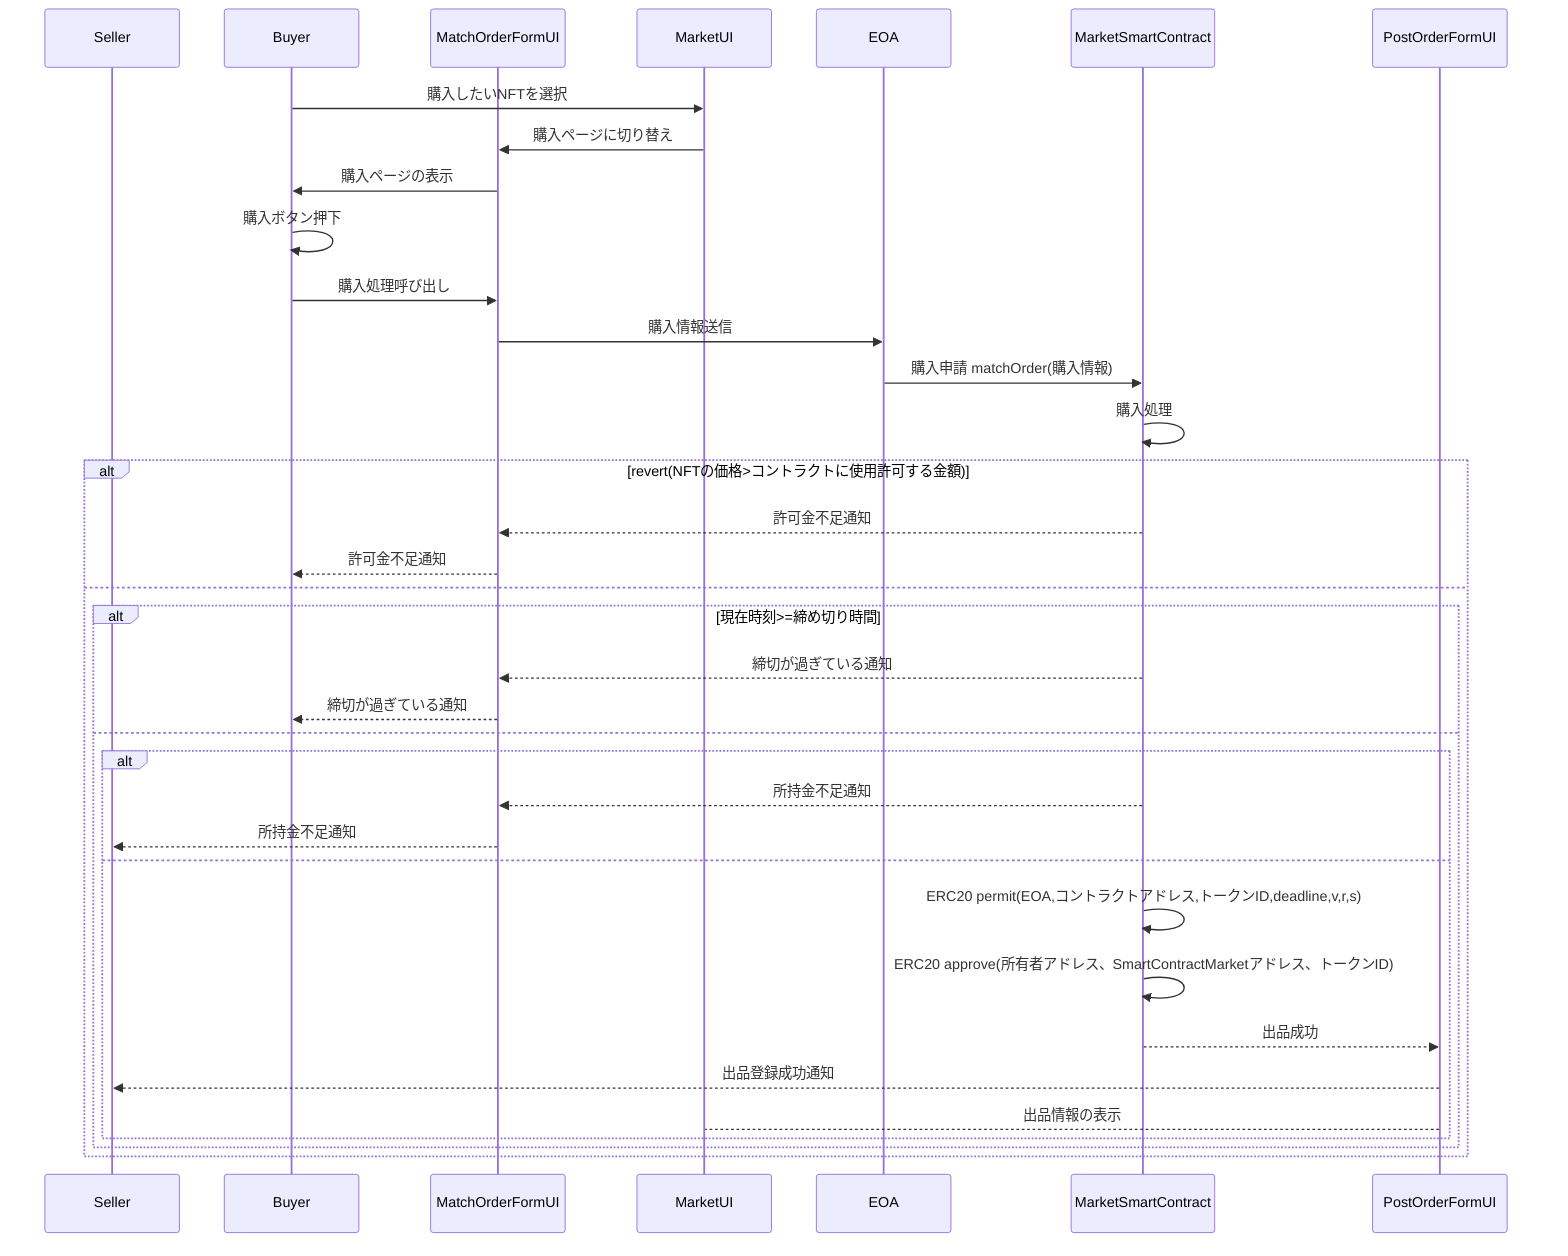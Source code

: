 sequenceDiagram
    participant Seller
    participant Buyer
    participant MatchOrderFormUI
    participant MarketUI
    participant EOA
    participant MarketSmartContract
    Buyer->>MarketUI :購入したいNFTを選択
    MarketUI->>MatchOrderFormUI: 購入ページに切り替え
    MatchOrderFormUI->>Buyer: 購入ページの表示
    Buyer->>Buyer: 購入ボタン押下
    Buyer->>MatchOrderFormUI: 購入処理呼び出し
    MatchOrderFormUI->>EOA: 購入情報送信
    EOA->>MarketSmartContract: 購入申請 matchOrder(購入情報)
    MarketSmartContract->>MarketSmartContract: 購入処理
    alt revert(NFTの価格>コントラクトに使用許可する金額)
        MarketSmartContract-->>MatchOrderFormUI: 許可金不足通知
        MatchOrderFormUI-->>Buyer: 許可金不足通知
    else
        alt 現在時刻>=締め切り時間
                MarketSmartContract-->>MatchOrderFormUI:締切が過ぎている通知
                MatchOrderFormUI-->>Buyer: 締切が過ぎている通知
        else
                alt 
                    MarketSmartContract-->>MatchOrderFormUI: 所持金不足通知
                    MatchOrderFormUI-->>Seller: 所持金不足通知
                else
                    MarketSmartContract->>MarketSmartContract:ERC20 permit(EOA,コントラクトアドレス,トークンID,deadline,v,r,s)
                    MarketSmartContract->>MarketSmartContract:ERC20 approve(所有者アドレス、SmartContractMarketアドレス、トークンID)
                    MarketSmartContract-->>PostOrderFormUI: 出品成功
                    PostOrderFormUI-->>Seller: 出品登録成功通知
                    PostOrderFormUI-->MarketUI: 出品情報の表示
                end
        end
    end